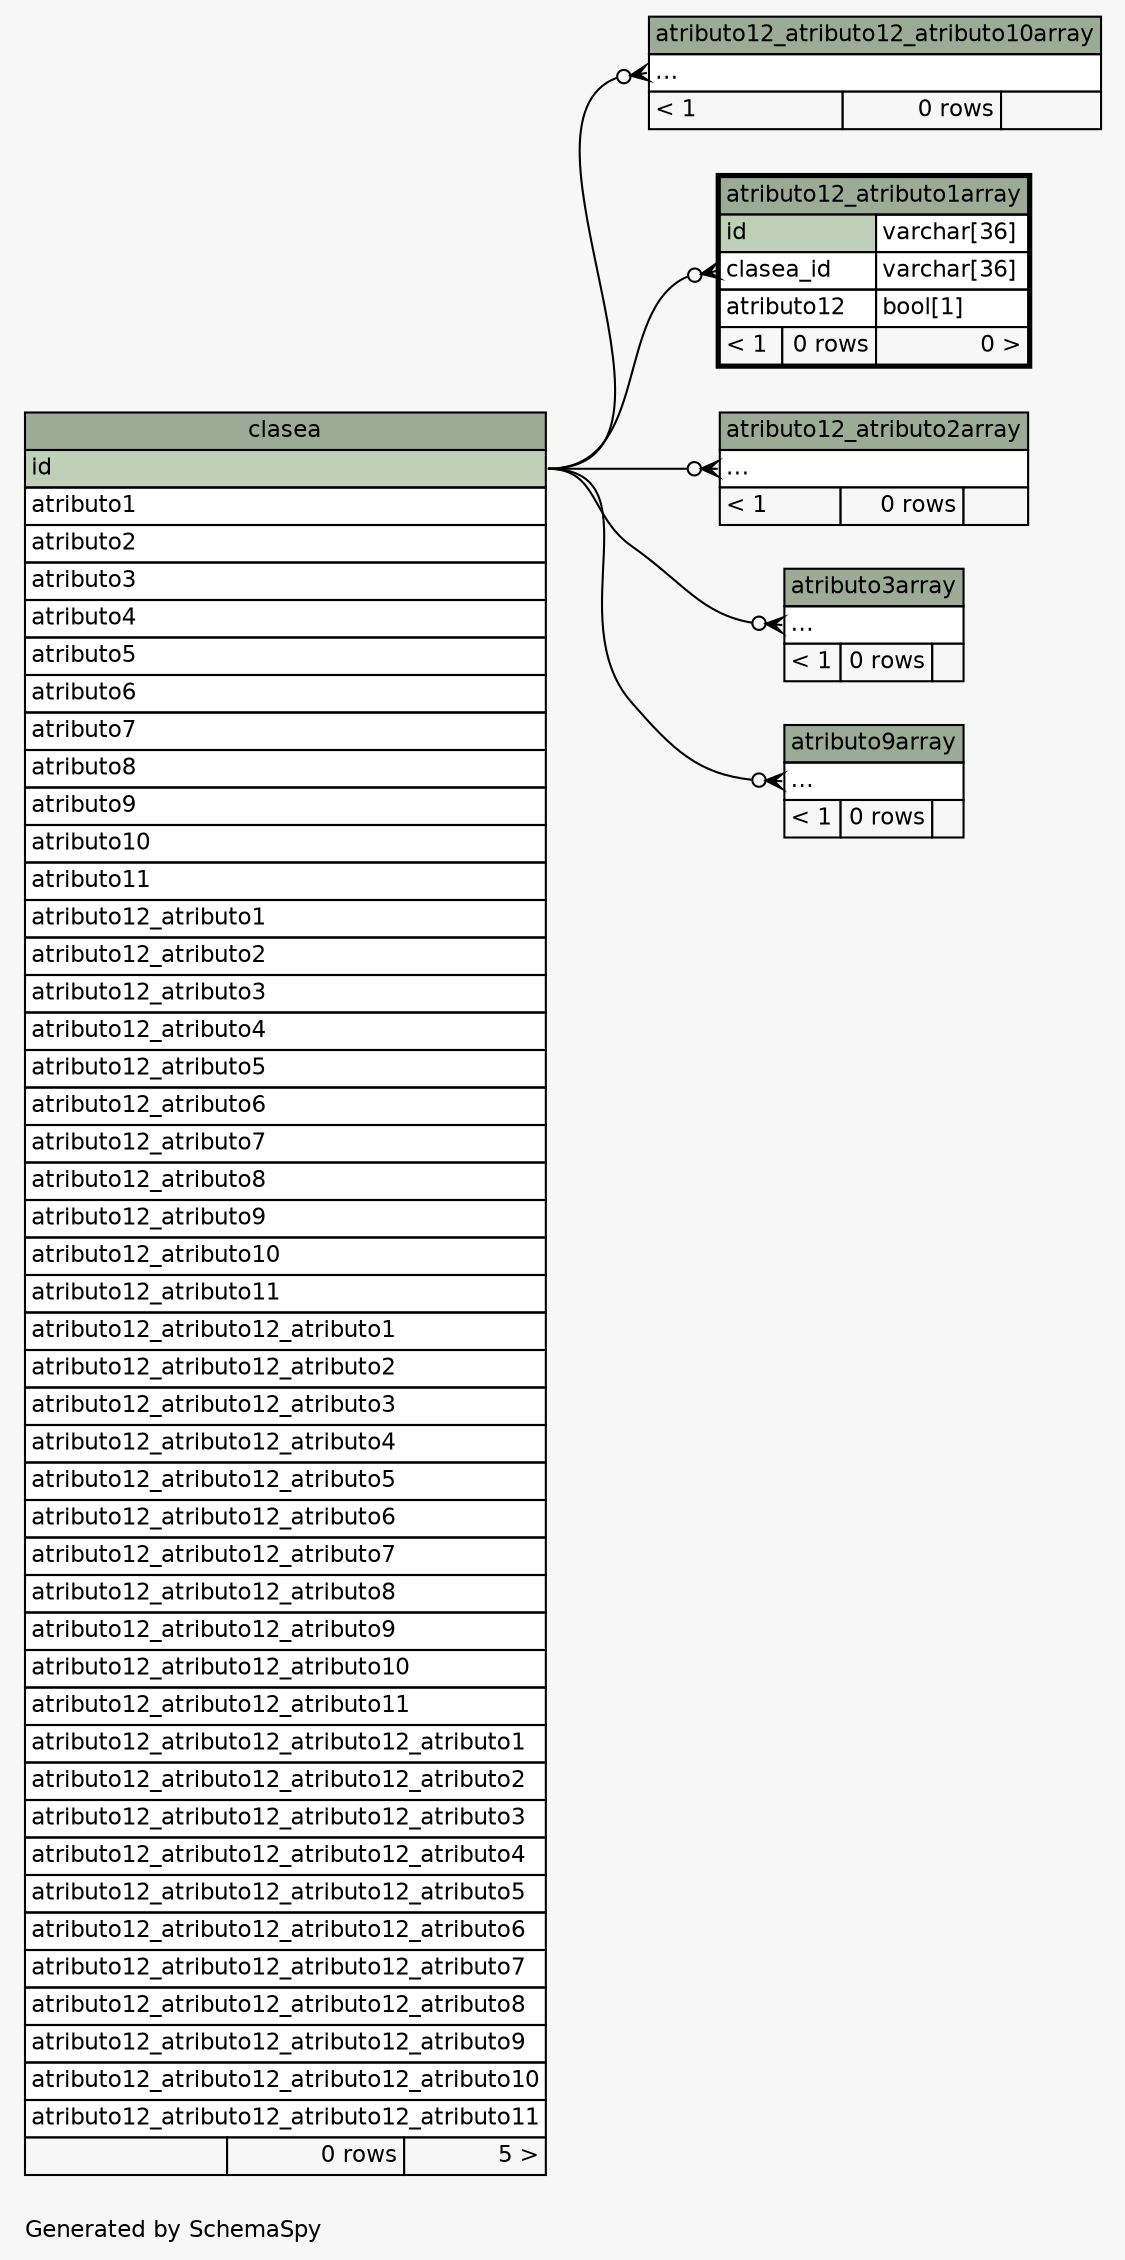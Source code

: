 // dot 2.38.0 on Windows 10 10.0
// SchemaSpy rev 590
digraph "twoDegreesRelationshipsDiagram" {
  graph [
    rankdir="RL"
    bgcolor="#f7f7f7"
    label="\nGenerated by SchemaSpy"
    labeljust="l"
    nodesep="0.18"
    ranksep="0.46"
    fontname="Helvetica"
    fontsize="11"
  ];
  node [
    fontname="Helvetica"
    fontsize="11"
    shape="plaintext"
  ];
  edge [
    arrowsize="0.8"
  ];
  "atributo12_atributo12_atributo10array":"elipses":w -> "clasea":"id":e [arrowhead=none dir=back arrowtail=crowodot];
  "atributo12_atributo1array":"clasea_id":w -> "clasea":"id":e [arrowhead=none dir=back arrowtail=crowodot];
  "atributo12_atributo2array":"elipses":w -> "clasea":"id":e [arrowhead=none dir=back arrowtail=crowodot];
  "atributo3array":"elipses":w -> "clasea":"id":e [arrowhead=none dir=back arrowtail=crowodot];
  "atributo9array":"elipses":w -> "clasea":"id":e [arrowhead=none dir=back arrowtail=crowodot];
  "atributo12_atributo12_atributo10array" [
    label=<
    <TABLE BORDER="0" CELLBORDER="1" CELLSPACING="0" BGCOLOR="#ffffff">
      <TR><TD COLSPAN="3" BGCOLOR="#9bab96" ALIGN="CENTER">atributo12_atributo12_atributo10array</TD></TR>
      <TR><TD PORT="elipses" COLSPAN="3" ALIGN="LEFT">...</TD></TR>
      <TR><TD ALIGN="LEFT" BGCOLOR="#f7f7f7">&lt; 1</TD><TD ALIGN="RIGHT" BGCOLOR="#f7f7f7">0 rows</TD><TD ALIGN="RIGHT" BGCOLOR="#f7f7f7">  </TD></TR>
    </TABLE>>
    URL="atributo12_atributo12_atributo10array.html"
    tooltip="atributo12_atributo12_atributo10array"
  ];
  "atributo12_atributo1array" [
    label=<
    <TABLE BORDER="2" CELLBORDER="1" CELLSPACING="0" BGCOLOR="#ffffff">
      <TR><TD COLSPAN="3" BGCOLOR="#9bab96" ALIGN="CENTER">atributo12_atributo1array</TD></TR>
      <TR><TD PORT="id" COLSPAN="2" BGCOLOR="#bed1b8" ALIGN="LEFT">id</TD><TD PORT="id.type" ALIGN="LEFT">varchar[36]</TD></TR>
      <TR><TD PORT="clasea_id" COLSPAN="2" ALIGN="LEFT">clasea_id</TD><TD PORT="clasea_id.type" ALIGN="LEFT">varchar[36]</TD></TR>
      <TR><TD PORT="atributo12" COLSPAN="2" ALIGN="LEFT">atributo12</TD><TD PORT="atributo12.type" ALIGN="LEFT">bool[1]</TD></TR>
      <TR><TD ALIGN="LEFT" BGCOLOR="#f7f7f7">&lt; 1</TD><TD ALIGN="RIGHT" BGCOLOR="#f7f7f7">0 rows</TD><TD ALIGN="RIGHT" BGCOLOR="#f7f7f7">0 &gt;</TD></TR>
    </TABLE>>
    URL="atributo12_atributo1array.html"
    tooltip="atributo12_atributo1array"
  ];
  "atributo12_atributo2array" [
    label=<
    <TABLE BORDER="0" CELLBORDER="1" CELLSPACING="0" BGCOLOR="#ffffff">
      <TR><TD COLSPAN="3" BGCOLOR="#9bab96" ALIGN="CENTER">atributo12_atributo2array</TD></TR>
      <TR><TD PORT="elipses" COLSPAN="3" ALIGN="LEFT">...</TD></TR>
      <TR><TD ALIGN="LEFT" BGCOLOR="#f7f7f7">&lt; 1</TD><TD ALIGN="RIGHT" BGCOLOR="#f7f7f7">0 rows</TD><TD ALIGN="RIGHT" BGCOLOR="#f7f7f7">  </TD></TR>
    </TABLE>>
    URL="atributo12_atributo2array.html"
    tooltip="atributo12_atributo2array"
  ];
  "atributo3array" [
    label=<
    <TABLE BORDER="0" CELLBORDER="1" CELLSPACING="0" BGCOLOR="#ffffff">
      <TR><TD COLSPAN="3" BGCOLOR="#9bab96" ALIGN="CENTER">atributo3array</TD></TR>
      <TR><TD PORT="elipses" COLSPAN="3" ALIGN="LEFT">...</TD></TR>
      <TR><TD ALIGN="LEFT" BGCOLOR="#f7f7f7">&lt; 1</TD><TD ALIGN="RIGHT" BGCOLOR="#f7f7f7">0 rows</TD><TD ALIGN="RIGHT" BGCOLOR="#f7f7f7">  </TD></TR>
    </TABLE>>
    URL="atributo3array.html"
    tooltip="atributo3array"
  ];
  "atributo9array" [
    label=<
    <TABLE BORDER="0" CELLBORDER="1" CELLSPACING="0" BGCOLOR="#ffffff">
      <TR><TD COLSPAN="3" BGCOLOR="#9bab96" ALIGN="CENTER">atributo9array</TD></TR>
      <TR><TD PORT="elipses" COLSPAN="3" ALIGN="LEFT">...</TD></TR>
      <TR><TD ALIGN="LEFT" BGCOLOR="#f7f7f7">&lt; 1</TD><TD ALIGN="RIGHT" BGCOLOR="#f7f7f7">0 rows</TD><TD ALIGN="RIGHT" BGCOLOR="#f7f7f7">  </TD></TR>
    </TABLE>>
    URL="atributo9array.html"
    tooltip="atributo9array"
  ];
  "clasea" [
    label=<
    <TABLE BORDER="0" CELLBORDER="1" CELLSPACING="0" BGCOLOR="#ffffff">
      <TR><TD COLSPAN="3" BGCOLOR="#9bab96" ALIGN="CENTER">clasea</TD></TR>
      <TR><TD PORT="id" COLSPAN="3" BGCOLOR="#bed1b8" ALIGN="LEFT">id</TD></TR>
      <TR><TD PORT="atributo1" COLSPAN="3" ALIGN="LEFT">atributo1</TD></TR>
      <TR><TD PORT="atributo2" COLSPAN="3" ALIGN="LEFT">atributo2</TD></TR>
      <TR><TD PORT="atributo3" COLSPAN="3" ALIGN="LEFT">atributo3</TD></TR>
      <TR><TD PORT="atributo4" COLSPAN="3" ALIGN="LEFT">atributo4</TD></TR>
      <TR><TD PORT="atributo5" COLSPAN="3" ALIGN="LEFT">atributo5</TD></TR>
      <TR><TD PORT="atributo6" COLSPAN="3" ALIGN="LEFT">atributo6</TD></TR>
      <TR><TD PORT="atributo7" COLSPAN="3" ALIGN="LEFT">atributo7</TD></TR>
      <TR><TD PORT="atributo8" COLSPAN="3" ALIGN="LEFT">atributo8</TD></TR>
      <TR><TD PORT="atributo9" COLSPAN="3" ALIGN="LEFT">atributo9</TD></TR>
      <TR><TD PORT="atributo10" COLSPAN="3" ALIGN="LEFT">atributo10</TD></TR>
      <TR><TD PORT="atributo11" COLSPAN="3" ALIGN="LEFT">atributo11</TD></TR>
      <TR><TD PORT="atributo12_atributo1" COLSPAN="3" ALIGN="LEFT">atributo12_atributo1</TD></TR>
      <TR><TD PORT="atributo12_atributo2" COLSPAN="3" ALIGN="LEFT">atributo12_atributo2</TD></TR>
      <TR><TD PORT="atributo12_atributo3" COLSPAN="3" ALIGN="LEFT">atributo12_atributo3</TD></TR>
      <TR><TD PORT="atributo12_atributo4" COLSPAN="3" ALIGN="LEFT">atributo12_atributo4</TD></TR>
      <TR><TD PORT="atributo12_atributo5" COLSPAN="3" ALIGN="LEFT">atributo12_atributo5</TD></TR>
      <TR><TD PORT="atributo12_atributo6" COLSPAN="3" ALIGN="LEFT">atributo12_atributo6</TD></TR>
      <TR><TD PORT="atributo12_atributo7" COLSPAN="3" ALIGN="LEFT">atributo12_atributo7</TD></TR>
      <TR><TD PORT="atributo12_atributo8" COLSPAN="3" ALIGN="LEFT">atributo12_atributo8</TD></TR>
      <TR><TD PORT="atributo12_atributo9" COLSPAN="3" ALIGN="LEFT">atributo12_atributo9</TD></TR>
      <TR><TD PORT="atributo12_atributo10" COLSPAN="3" ALIGN="LEFT">atributo12_atributo10</TD></TR>
      <TR><TD PORT="atributo12_atributo11" COLSPAN="3" ALIGN="LEFT">atributo12_atributo11</TD></TR>
      <TR><TD PORT="atributo12_atributo12_atributo1" COLSPAN="3" ALIGN="LEFT">atributo12_atributo12_atributo1</TD></TR>
      <TR><TD PORT="atributo12_atributo12_atributo2" COLSPAN="3" ALIGN="LEFT">atributo12_atributo12_atributo2</TD></TR>
      <TR><TD PORT="atributo12_atributo12_atributo3" COLSPAN="3" ALIGN="LEFT">atributo12_atributo12_atributo3</TD></TR>
      <TR><TD PORT="atributo12_atributo12_atributo4" COLSPAN="3" ALIGN="LEFT">atributo12_atributo12_atributo4</TD></TR>
      <TR><TD PORT="atributo12_atributo12_atributo5" COLSPAN="3" ALIGN="LEFT">atributo12_atributo12_atributo5</TD></TR>
      <TR><TD PORT="atributo12_atributo12_atributo6" COLSPAN="3" ALIGN="LEFT">atributo12_atributo12_atributo6</TD></TR>
      <TR><TD PORT="atributo12_atributo12_atributo7" COLSPAN="3" ALIGN="LEFT">atributo12_atributo12_atributo7</TD></TR>
      <TR><TD PORT="atributo12_atributo12_atributo8" COLSPAN="3" ALIGN="LEFT">atributo12_atributo12_atributo8</TD></TR>
      <TR><TD PORT="atributo12_atributo12_atributo9" COLSPAN="3" ALIGN="LEFT">atributo12_atributo12_atributo9</TD></TR>
      <TR><TD PORT="atributo12_atributo12_atributo10" COLSPAN="3" ALIGN="LEFT">atributo12_atributo12_atributo10</TD></TR>
      <TR><TD PORT="atributo12_atributo12_atributo11" COLSPAN="3" ALIGN="LEFT">atributo12_atributo12_atributo11</TD></TR>
      <TR><TD PORT="atributo12_atributo12_atributo12_atributo1" COLSPAN="3" ALIGN="LEFT">atributo12_atributo12_atributo12_atributo1</TD></TR>
      <TR><TD PORT="atributo12_atributo12_atributo12_atributo2" COLSPAN="3" ALIGN="LEFT">atributo12_atributo12_atributo12_atributo2</TD></TR>
      <TR><TD PORT="atributo12_atributo12_atributo12_atributo3" COLSPAN="3" ALIGN="LEFT">atributo12_atributo12_atributo12_atributo3</TD></TR>
      <TR><TD PORT="atributo12_atributo12_atributo12_atributo4" COLSPAN="3" ALIGN="LEFT">atributo12_atributo12_atributo12_atributo4</TD></TR>
      <TR><TD PORT="atributo12_atributo12_atributo12_atributo5" COLSPAN="3" ALIGN="LEFT">atributo12_atributo12_atributo12_atributo5</TD></TR>
      <TR><TD PORT="atributo12_atributo12_atributo12_atributo6" COLSPAN="3" ALIGN="LEFT">atributo12_atributo12_atributo12_atributo6</TD></TR>
      <TR><TD PORT="atributo12_atributo12_atributo12_atributo7" COLSPAN="3" ALIGN="LEFT">atributo12_atributo12_atributo12_atributo7</TD></TR>
      <TR><TD PORT="atributo12_atributo12_atributo12_atributo8" COLSPAN="3" ALIGN="LEFT">atributo12_atributo12_atributo12_atributo8</TD></TR>
      <TR><TD PORT="atributo12_atributo12_atributo12_atributo9" COLSPAN="3" ALIGN="LEFT">atributo12_atributo12_atributo12_atributo9</TD></TR>
      <TR><TD PORT="atributo12_atributo12_atributo12_atributo10" COLSPAN="3" ALIGN="LEFT">atributo12_atributo12_atributo12_atributo10</TD></TR>
      <TR><TD PORT="atributo12_atributo12_atributo12_atributo11" COLSPAN="3" ALIGN="LEFT">atributo12_atributo12_atributo12_atributo11</TD></TR>
      <TR><TD ALIGN="LEFT" BGCOLOR="#f7f7f7">  </TD><TD ALIGN="RIGHT" BGCOLOR="#f7f7f7">0 rows</TD><TD ALIGN="RIGHT" BGCOLOR="#f7f7f7">5 &gt;</TD></TR>
    </TABLE>>
    URL="clasea.html"
    tooltip="clasea"
  ];
}
